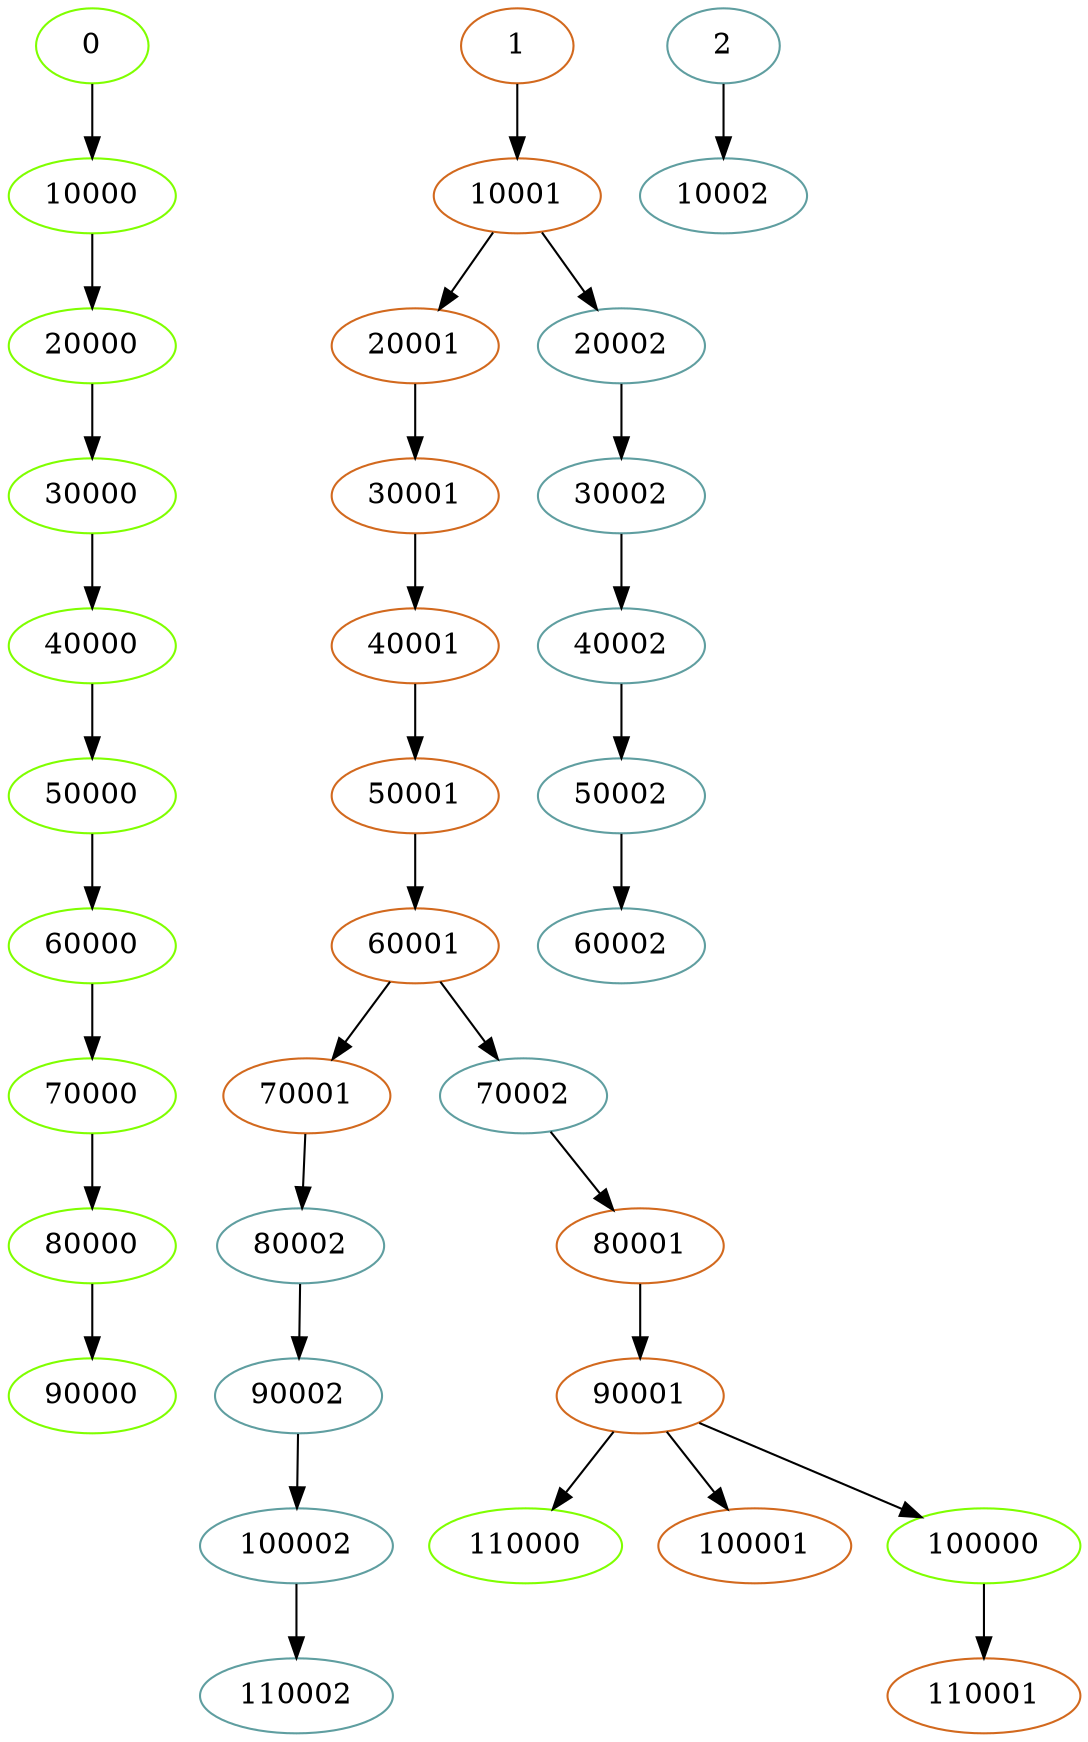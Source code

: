 strict digraph  {
	0	 [agent=0,
		color=chartreuse,
		id=0];
	10000	 [agent=0,
		color=chartreuse,
		dad=-1,
		id=10000,
		mom=0];
	0 -> 10000;
	1	 [agent=1,
		color=chocolate,
		id=1];
	10001	 [agent=1,
		color=chocolate,
		dad=-1,
		id=10001,
		mom=1];
	1 -> 10001;
	80002	 [agent=2,
		color=cadetblue,
		dad=-1,
		id=80002,
		mom=70001];
	90002	 [agent=2,
		color=cadetblue,
		dad=-1,
		id=90002,
		mom=80002];
	80002 -> 90002;
	80001	 [agent=1,
		color=chocolate,
		dad=-1,
		id=80001,
		mom=70002];
	90001	 [agent=1,
		color=chocolate,
		dad=-1,
		id=90001,
		mom=80001];
	80001 -> 90001;
	2	 [agent=2,
		color=cadetblue,
		id=2];
	10002	 [agent=2,
		color=cadetblue,
		dad=-1,
		id=10002,
		mom=2];
	2 -> 10002;
	90000	 [agent=0,
		color=chartreuse,
		dad=-1,
		id=90000,
		mom=80000];
	20001	 [agent=1,
		color=chocolate,
		dad=-1,
		id=20001,
		mom=10001];
	10001 -> 20001;
	20002	 [agent=2,
		color=cadetblue,
		dad=-1,
		id=20002,
		mom=10001];
	10001 -> 20002;
	100002	 [agent=2,
		color=cadetblue,
		dad=-1,
		id=100002,
		mom=90002];
	90002 -> 100002;
	110000	 [agent=0,
		color=chartreuse,
		dad=-1,
		id=110000,
		mom=90001];
	20000	 [agent=0,
		color=chartreuse,
		dad=-1,
		id=20000,
		mom=10000];
	10000 -> 20000;
	30000	 [agent=0,
		color=chartreuse,
		dad=-1,
		id=30000,
		mom=20000];
	20000 -> 30000;
	30001	 [agent=1,
		color=chocolate,
		dad=-1,
		id=30001,
		mom=20001];
	20001 -> 30001;
	110002	 [agent=2,
		color=cadetblue,
		dad=-1,
		id=110002,
		mom=100002];
	100002 -> 110002;
	110001	 [agent=1,
		color=chocolate,
		dad=-1,
		id=110001,
		mom=100000];
	30002	 [agent=2,
		color=cadetblue,
		dad=-1,
		id=30002,
		mom=20002];
	40002	 [agent=2,
		color=cadetblue,
		dad=-1,
		id=40002,
		mom=30002];
	30002 -> 40002;
	40000	 [agent=0,
		color=chartreuse,
		dad=-1,
		id=40000,
		mom=30000];
	30000 -> 40000;
	40001	 [agent=1,
		color=chocolate,
		dad=-1,
		id=40001,
		mom=30001];
	30001 -> 40001;
	50000	 [agent=0,
		color=chartreuse,
		dad=-1,
		id=50000,
		mom=40000];
	40000 -> 50000;
	50001	 [agent=1,
		color=chocolate,
		dad=-1,
		id=50001,
		mom=40001];
	40001 -> 50001;
	50002	 [agent=2,
		color=cadetblue,
		dad=-1,
		id=50002,
		mom=40002];
	40002 -> 50002;
	100001	 [agent=1,
		color=chocolate,
		dad=-1,
		id=100001,
		mom=90001];
	80000	 [agent=0,
		color=chartreuse,
		dad=-1,
		id=80000,
		mom=70000];
	80000 -> 90000;
	20002 -> 30002;
	60000	 [agent=0,
		color=chartreuse,
		dad=-1,
		id=60000,
		mom=50000];
	50000 -> 60000;
	60001	 [agent=1,
		color=chocolate,
		dad=-1,
		id=60001,
		mom=50001];
	50001 -> 60001;
	60002	 [agent=2,
		color=cadetblue,
		dad=-1,
		id=60002,
		mom=50002];
	50002 -> 60002;
	70000	 [agent=0,
		color=chartreuse,
		dad=-1,
		id=70000,
		mom=60000];
	60000 -> 70000;
	70001	 [agent=1,
		color=chocolate,
		dad=-1,
		id=70001,
		mom=60001];
	60001 -> 70001;
	70002	 [agent=2,
		color=cadetblue,
		dad=-1,
		id=70002,
		mom=60001];
	60001 -> 70002;
	90001 -> 110000;
	90001 -> 100001;
	100000	 [agent=0,
		color=chartreuse,
		dad=-1,
		id=100000,
		mom=90001];
	90001 -> 100000;
	70000 -> 80000;
	70001 -> 80002;
	70002 -> 80001;
	100000 -> 110001;
}
